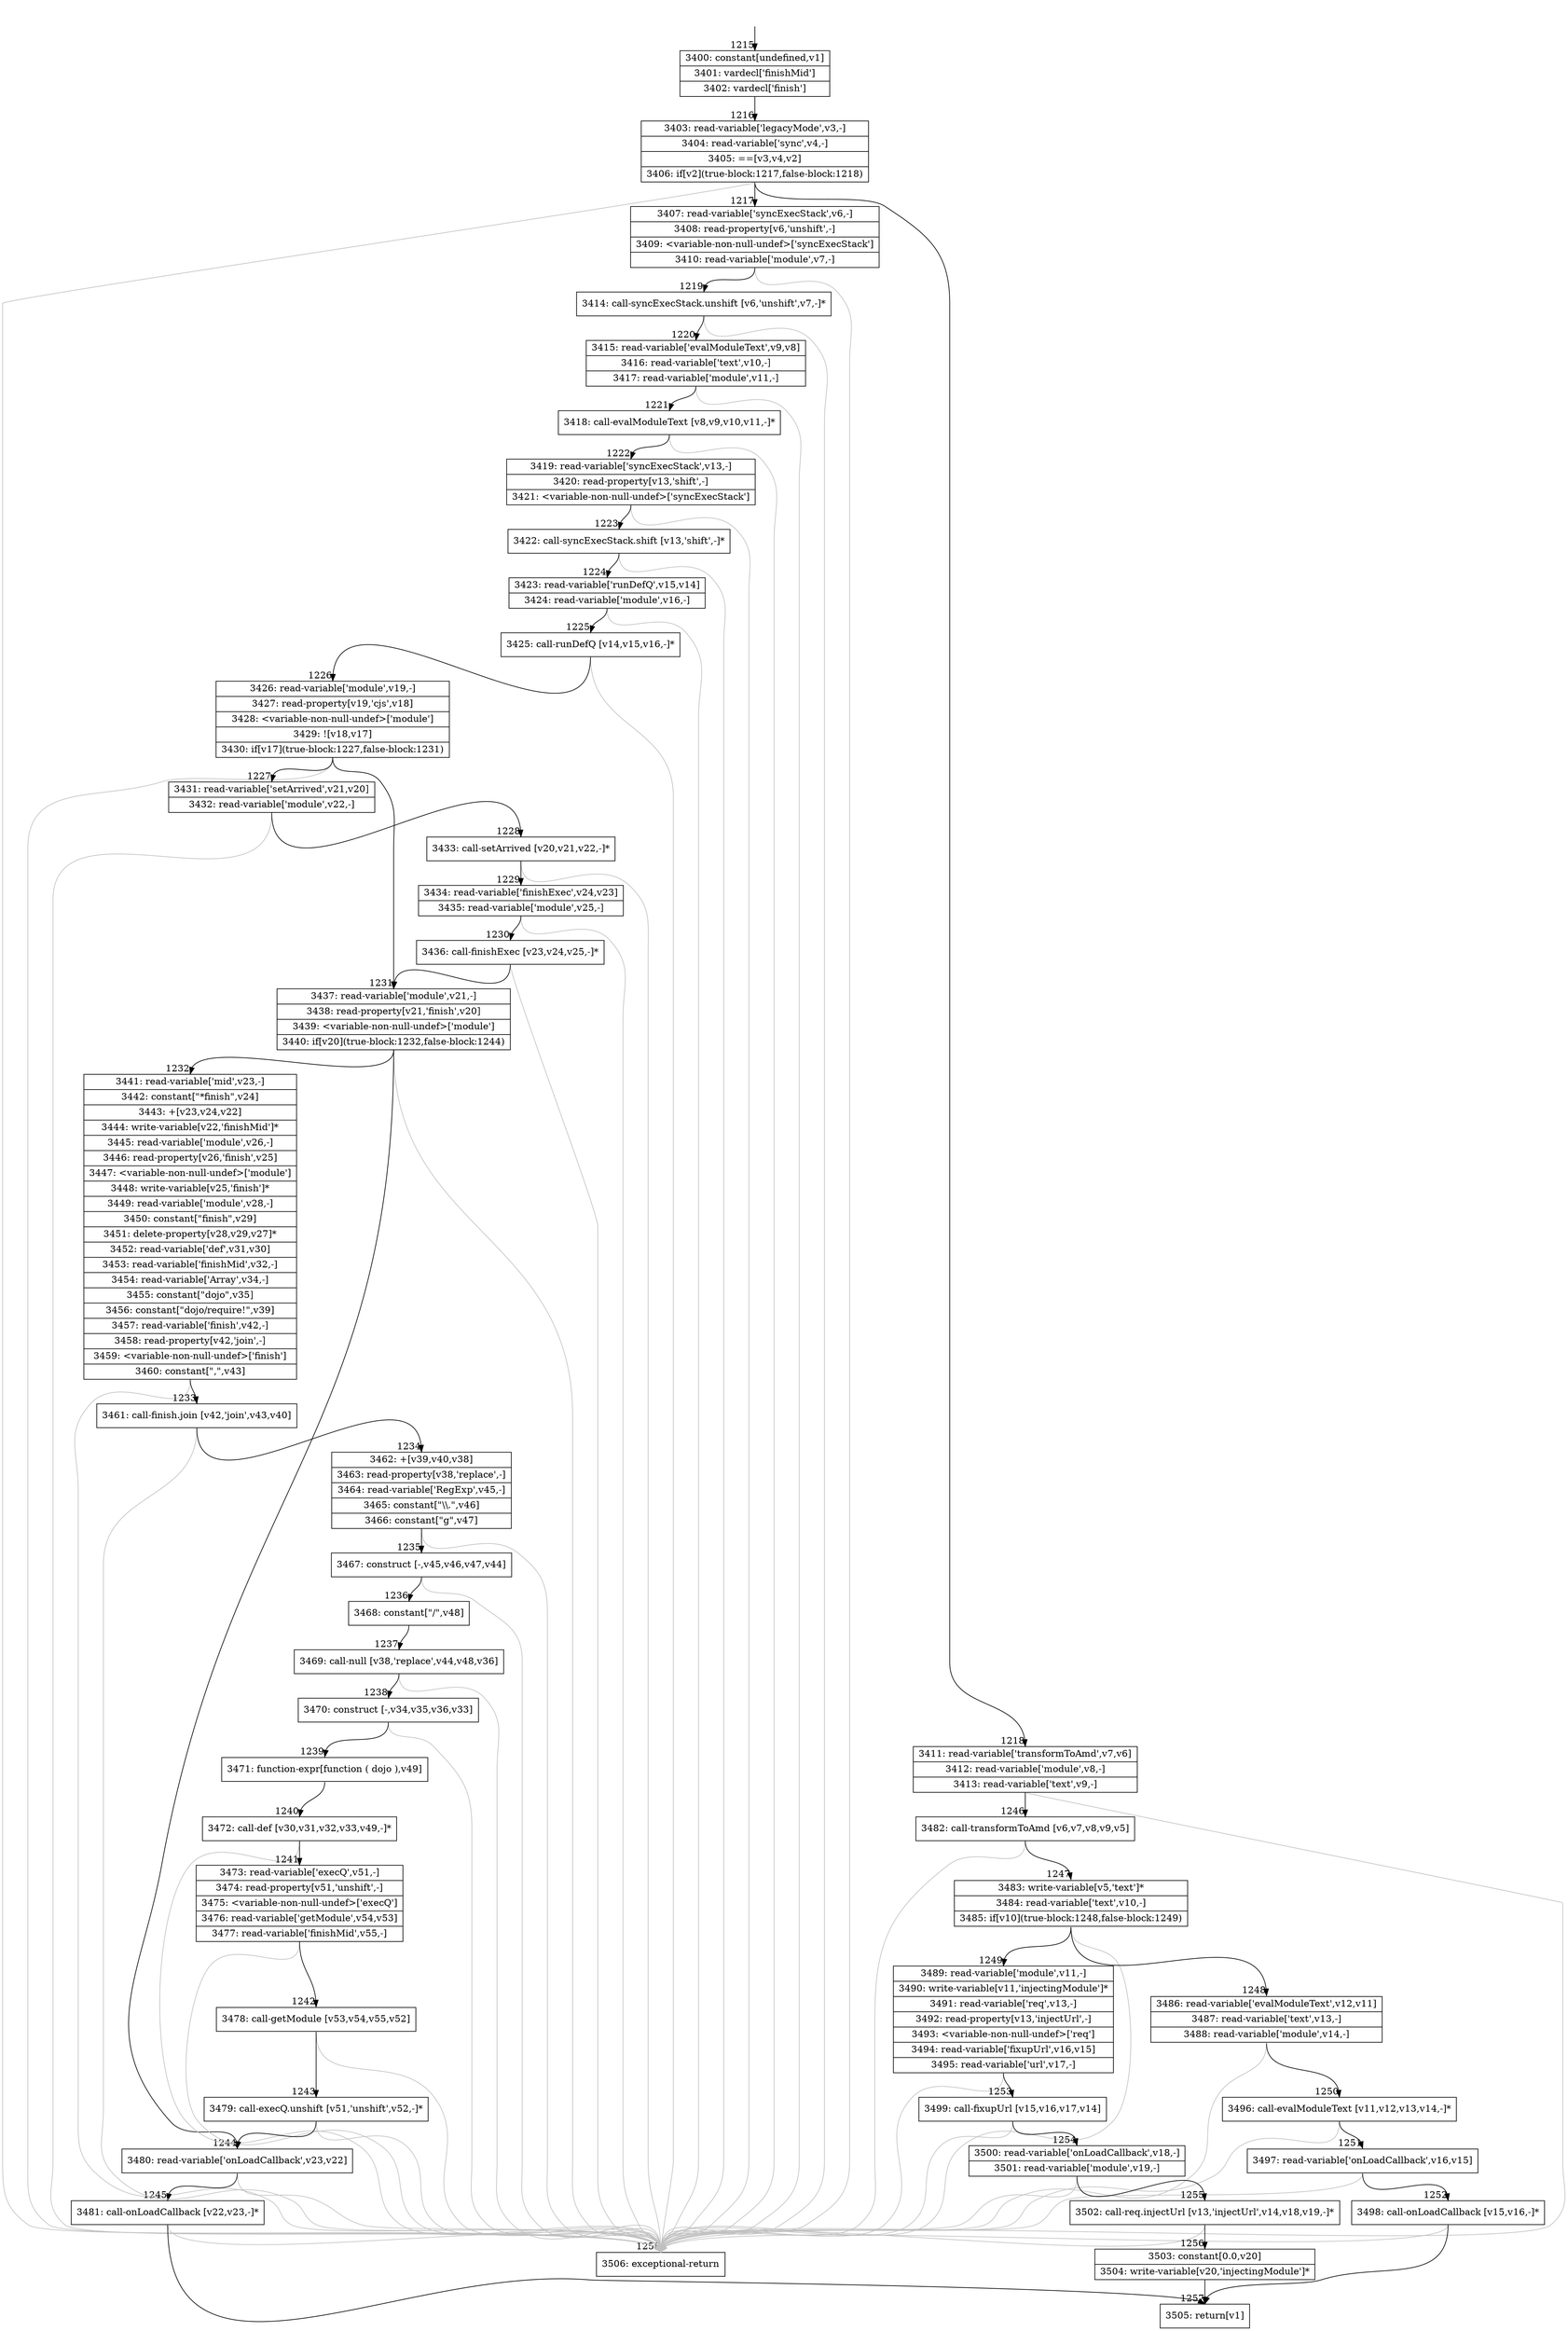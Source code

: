 digraph {
rankdir="TD"
BB_entry84[shape=none,label=""];
BB_entry84 -> BB1215 [tailport=s, headport=n, headlabel="    1215"]
BB1215 [shape=record label="{3400: constant[undefined,v1]|3401: vardecl['finishMid']|3402: vardecl['finish']}" ] 
BB1215 -> BB1216 [tailport=s, headport=n, headlabel="      1216"]
BB1216 [shape=record label="{3403: read-variable['legacyMode',v3,-]|3404: read-variable['sync',v4,-]|3405: ==[v3,v4,v2]|3406: if[v2](true-block:1217,false-block:1218)}" ] 
BB1216 -> BB1217 [tailport=s, headport=n, headlabel="      1217"]
BB1216 -> BB1218 [tailport=s, headport=n, headlabel="      1218"]
BB1216 -> BB1258 [tailport=s, headport=n, color=gray, headlabel="      1258"]
BB1217 [shape=record label="{3407: read-variable['syncExecStack',v6,-]|3408: read-property[v6,'unshift',-]|3409: \<variable-non-null-undef\>['syncExecStack']|3410: read-variable['module',v7,-]}" ] 
BB1217 -> BB1219 [tailport=s, headport=n, headlabel="      1219"]
BB1217 -> BB1258 [tailport=s, headport=n, color=gray]
BB1218 [shape=record label="{3411: read-variable['transformToAmd',v7,v6]|3412: read-variable['module',v8,-]|3413: read-variable['text',v9,-]}" ] 
BB1218 -> BB1246 [tailport=s, headport=n, headlabel="      1246"]
BB1218 -> BB1258 [tailport=s, headport=n, color=gray]
BB1219 [shape=record label="{3414: call-syncExecStack.unshift [v6,'unshift',v7,-]*}" ] 
BB1219 -> BB1220 [tailport=s, headport=n, headlabel="      1220"]
BB1219 -> BB1258 [tailport=s, headport=n, color=gray]
BB1220 [shape=record label="{3415: read-variable['evalModuleText',v9,v8]|3416: read-variable['text',v10,-]|3417: read-variable['module',v11,-]}" ] 
BB1220 -> BB1221 [tailport=s, headport=n, headlabel="      1221"]
BB1220 -> BB1258 [tailport=s, headport=n, color=gray]
BB1221 [shape=record label="{3418: call-evalModuleText [v8,v9,v10,v11,-]*}" ] 
BB1221 -> BB1222 [tailport=s, headport=n, headlabel="      1222"]
BB1221 -> BB1258 [tailport=s, headport=n, color=gray]
BB1222 [shape=record label="{3419: read-variable['syncExecStack',v13,-]|3420: read-property[v13,'shift',-]|3421: \<variable-non-null-undef\>['syncExecStack']}" ] 
BB1222 -> BB1223 [tailport=s, headport=n, headlabel="      1223"]
BB1222 -> BB1258 [tailport=s, headport=n, color=gray]
BB1223 [shape=record label="{3422: call-syncExecStack.shift [v13,'shift',-]*}" ] 
BB1223 -> BB1224 [tailport=s, headport=n, headlabel="      1224"]
BB1223 -> BB1258 [tailport=s, headport=n, color=gray]
BB1224 [shape=record label="{3423: read-variable['runDefQ',v15,v14]|3424: read-variable['module',v16,-]}" ] 
BB1224 -> BB1225 [tailport=s, headport=n, headlabel="      1225"]
BB1224 -> BB1258 [tailport=s, headport=n, color=gray]
BB1225 [shape=record label="{3425: call-runDefQ [v14,v15,v16,-]*}" ] 
BB1225 -> BB1226 [tailport=s, headport=n, headlabel="      1226"]
BB1225 -> BB1258 [tailport=s, headport=n, color=gray]
BB1226 [shape=record label="{3426: read-variable['module',v19,-]|3427: read-property[v19,'cjs',v18]|3428: \<variable-non-null-undef\>['module']|3429: ![v18,v17]|3430: if[v17](true-block:1227,false-block:1231)}" ] 
BB1226 -> BB1227 [tailport=s, headport=n, headlabel="      1227"]
BB1226 -> BB1231 [tailport=s, headport=n, headlabel="      1231"]
BB1226 -> BB1258 [tailport=s, headport=n, color=gray]
BB1227 [shape=record label="{3431: read-variable['setArrived',v21,v20]|3432: read-variable['module',v22,-]}" ] 
BB1227 -> BB1228 [tailport=s, headport=n, headlabel="      1228"]
BB1227 -> BB1258 [tailport=s, headport=n, color=gray]
BB1228 [shape=record label="{3433: call-setArrived [v20,v21,v22,-]*}" ] 
BB1228 -> BB1229 [tailport=s, headport=n, headlabel="      1229"]
BB1228 -> BB1258 [tailport=s, headport=n, color=gray]
BB1229 [shape=record label="{3434: read-variable['finishExec',v24,v23]|3435: read-variable['module',v25,-]}" ] 
BB1229 -> BB1230 [tailport=s, headport=n, headlabel="      1230"]
BB1229 -> BB1258 [tailport=s, headport=n, color=gray]
BB1230 [shape=record label="{3436: call-finishExec [v23,v24,v25,-]*}" ] 
BB1230 -> BB1231 [tailport=s, headport=n]
BB1230 -> BB1258 [tailport=s, headport=n, color=gray]
BB1231 [shape=record label="{3437: read-variable['module',v21,-]|3438: read-property[v21,'finish',v20]|3439: \<variable-non-null-undef\>['module']|3440: if[v20](true-block:1232,false-block:1244)}" ] 
BB1231 -> BB1232 [tailport=s, headport=n, headlabel="      1232"]
BB1231 -> BB1244 [tailport=s, headport=n, headlabel="      1244"]
BB1231 -> BB1258 [tailport=s, headport=n, color=gray]
BB1232 [shape=record label="{3441: read-variable['mid',v23,-]|3442: constant[\"*finish\",v24]|3443: +[v23,v24,v22]|3444: write-variable[v22,'finishMid']*|3445: read-variable['module',v26,-]|3446: read-property[v26,'finish',v25]|3447: \<variable-non-null-undef\>['module']|3448: write-variable[v25,'finish']*|3449: read-variable['module',v28,-]|3450: constant[\"finish\",v29]|3451: delete-property[v28,v29,v27]*|3452: read-variable['def',v31,v30]|3453: read-variable['finishMid',v32,-]|3454: read-variable['Array',v34,-]|3455: constant[\"dojo\",v35]|3456: constant[\"dojo/require!\",v39]|3457: read-variable['finish',v42,-]|3458: read-property[v42,'join',-]|3459: \<variable-non-null-undef\>['finish']|3460: constant[\",\",v43]}" ] 
BB1232 -> BB1233 [tailport=s, headport=n, headlabel="      1233"]
BB1232 -> BB1258 [tailport=s, headport=n, color=gray]
BB1233 [shape=record label="{3461: call-finish.join [v42,'join',v43,v40]}" ] 
BB1233 -> BB1234 [tailport=s, headport=n, headlabel="      1234"]
BB1233 -> BB1258 [tailport=s, headport=n, color=gray]
BB1234 [shape=record label="{3462: +[v39,v40,v38]|3463: read-property[v38,'replace',-]|3464: read-variable['RegExp',v45,-]|3465: constant[\"\\\\.\",v46]|3466: constant[\"g\",v47]}" ] 
BB1234 -> BB1235 [tailport=s, headport=n, headlabel="      1235"]
BB1234 -> BB1258 [tailport=s, headport=n, color=gray]
BB1235 [shape=record label="{3467: construct [-,v45,v46,v47,v44]}" ] 
BB1235 -> BB1236 [tailport=s, headport=n, headlabel="      1236"]
BB1235 -> BB1258 [tailport=s, headport=n, color=gray]
BB1236 [shape=record label="{3468: constant[\"/\",v48]}" ] 
BB1236 -> BB1237 [tailport=s, headport=n, headlabel="      1237"]
BB1237 [shape=record label="{3469: call-null [v38,'replace',v44,v48,v36]}" ] 
BB1237 -> BB1238 [tailport=s, headport=n, headlabel="      1238"]
BB1237 -> BB1258 [tailport=s, headport=n, color=gray]
BB1238 [shape=record label="{3470: construct [-,v34,v35,v36,v33]}" ] 
BB1238 -> BB1239 [tailport=s, headport=n, headlabel="      1239"]
BB1238 -> BB1258 [tailport=s, headport=n, color=gray]
BB1239 [shape=record label="{3471: function-expr[function ( dojo ),v49]}" ] 
BB1239 -> BB1240 [tailport=s, headport=n, headlabel="      1240"]
BB1240 [shape=record label="{3472: call-def [v30,v31,v32,v33,v49,-]*}" ] 
BB1240 -> BB1241 [tailport=s, headport=n, headlabel="      1241"]
BB1240 -> BB1258 [tailport=s, headport=n, color=gray]
BB1241 [shape=record label="{3473: read-variable['execQ',v51,-]|3474: read-property[v51,'unshift',-]|3475: \<variable-non-null-undef\>['execQ']|3476: read-variable['getModule',v54,v53]|3477: read-variable['finishMid',v55,-]}" ] 
BB1241 -> BB1242 [tailport=s, headport=n, headlabel="      1242"]
BB1241 -> BB1258 [tailport=s, headport=n, color=gray]
BB1242 [shape=record label="{3478: call-getModule [v53,v54,v55,v52]}" ] 
BB1242 -> BB1243 [tailport=s, headport=n, headlabel="      1243"]
BB1242 -> BB1258 [tailport=s, headport=n, color=gray]
BB1243 [shape=record label="{3479: call-execQ.unshift [v51,'unshift',v52,-]*}" ] 
BB1243 -> BB1244 [tailport=s, headport=n]
BB1243 -> BB1258 [tailport=s, headport=n, color=gray]
BB1244 [shape=record label="{3480: read-variable['onLoadCallback',v23,v22]}" ] 
BB1244 -> BB1245 [tailport=s, headport=n, headlabel="      1245"]
BB1244 -> BB1258 [tailport=s, headport=n, color=gray]
BB1245 [shape=record label="{3481: call-onLoadCallback [v22,v23,-]*}" ] 
BB1245 -> BB1257 [tailport=s, headport=n, headlabel="      1257"]
BB1245 -> BB1258 [tailport=s, headport=n, color=gray]
BB1246 [shape=record label="{3482: call-transformToAmd [v6,v7,v8,v9,v5]}" ] 
BB1246 -> BB1247 [tailport=s, headport=n, headlabel="      1247"]
BB1246 -> BB1258 [tailport=s, headport=n, color=gray]
BB1247 [shape=record label="{3483: write-variable[v5,'text']*|3484: read-variable['text',v10,-]|3485: if[v10](true-block:1248,false-block:1249)}" ] 
BB1247 -> BB1248 [tailport=s, headport=n, headlabel="      1248"]
BB1247 -> BB1249 [tailport=s, headport=n, headlabel="      1249"]
BB1247 -> BB1258 [tailport=s, headport=n, color=gray]
BB1248 [shape=record label="{3486: read-variable['evalModuleText',v12,v11]|3487: read-variable['text',v13,-]|3488: read-variable['module',v14,-]}" ] 
BB1248 -> BB1250 [tailport=s, headport=n, headlabel="      1250"]
BB1248 -> BB1258 [tailport=s, headport=n, color=gray]
BB1249 [shape=record label="{3489: read-variable['module',v11,-]|3490: write-variable[v11,'injectingModule']*|3491: read-variable['req',v13,-]|3492: read-property[v13,'injectUrl',-]|3493: \<variable-non-null-undef\>['req']|3494: read-variable['fixupUrl',v16,v15]|3495: read-variable['url',v17,-]}" ] 
BB1249 -> BB1253 [tailport=s, headport=n, headlabel="      1253"]
BB1249 -> BB1258 [tailport=s, headport=n, color=gray]
BB1250 [shape=record label="{3496: call-evalModuleText [v11,v12,v13,v14,-]*}" ] 
BB1250 -> BB1251 [tailport=s, headport=n, headlabel="      1251"]
BB1250 -> BB1258 [tailport=s, headport=n, color=gray]
BB1251 [shape=record label="{3497: read-variable['onLoadCallback',v16,v15]}" ] 
BB1251 -> BB1252 [tailport=s, headport=n, headlabel="      1252"]
BB1251 -> BB1258 [tailport=s, headport=n, color=gray]
BB1252 [shape=record label="{3498: call-onLoadCallback [v15,v16,-]*}" ] 
BB1252 -> BB1257 [tailport=s, headport=n]
BB1252 -> BB1258 [tailport=s, headport=n, color=gray]
BB1253 [shape=record label="{3499: call-fixupUrl [v15,v16,v17,v14]}" ] 
BB1253 -> BB1254 [tailport=s, headport=n, headlabel="      1254"]
BB1253 -> BB1258 [tailport=s, headport=n, color=gray]
BB1254 [shape=record label="{3500: read-variable['onLoadCallback',v18,-]|3501: read-variable['module',v19,-]}" ] 
BB1254 -> BB1255 [tailport=s, headport=n, headlabel="      1255"]
BB1254 -> BB1258 [tailport=s, headport=n, color=gray]
BB1255 [shape=record label="{3502: call-req.injectUrl [v13,'injectUrl',v14,v18,v19,-]*}" ] 
BB1255 -> BB1256 [tailport=s, headport=n, headlabel="      1256"]
BB1255 -> BB1258 [tailport=s, headport=n, color=gray]
BB1256 [shape=record label="{3503: constant[0.0,v20]|3504: write-variable[v20,'injectingModule']*}" ] 
BB1256 -> BB1257 [tailport=s, headport=n]
BB1257 [shape=record label="{3505: return[v1]}" ] 
BB1258 [shape=record label="{3506: exceptional-return}" ] 
//#$~ 1539
}
